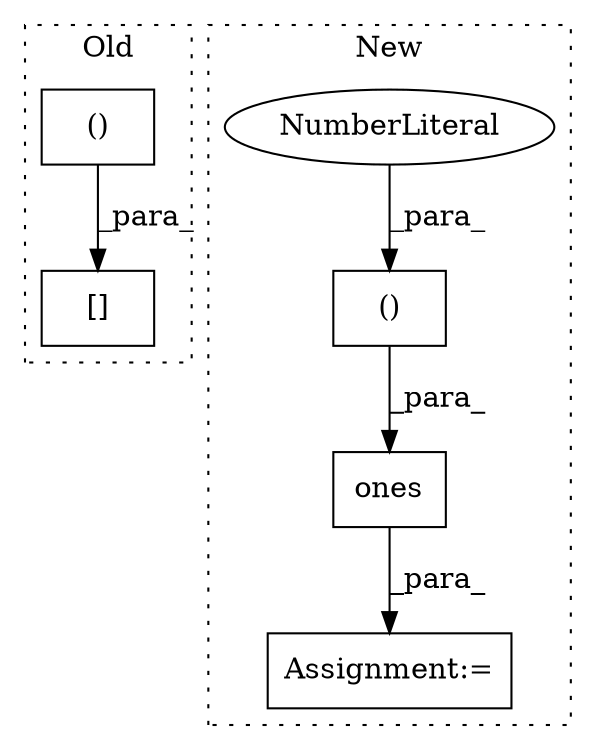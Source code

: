 digraph G {
subgraph cluster0 {
1 [label="[]" a="2" s="10980,11033" l="19,2" shape="box"];
5 [label="()" a="106" s="10999" l="34" shape="box"];
label = "Old";
style="dotted";
}
subgraph cluster1 {
2 [label="ones" a="32" s="10527,10552" l="10,2" shape="box"];
3 [label="Assignment:=" a="7" s="10523" l="1" shape="box"];
4 [label="()" a="106" s="10537" l="15" shape="box"];
6 [label="NumberLiteral" a="34" s="10537" l="1" shape="ellipse"];
label = "New";
style="dotted";
}
2 -> 3 [label="_para_"];
4 -> 2 [label="_para_"];
5 -> 1 [label="_para_"];
6 -> 4 [label="_para_"];
}
